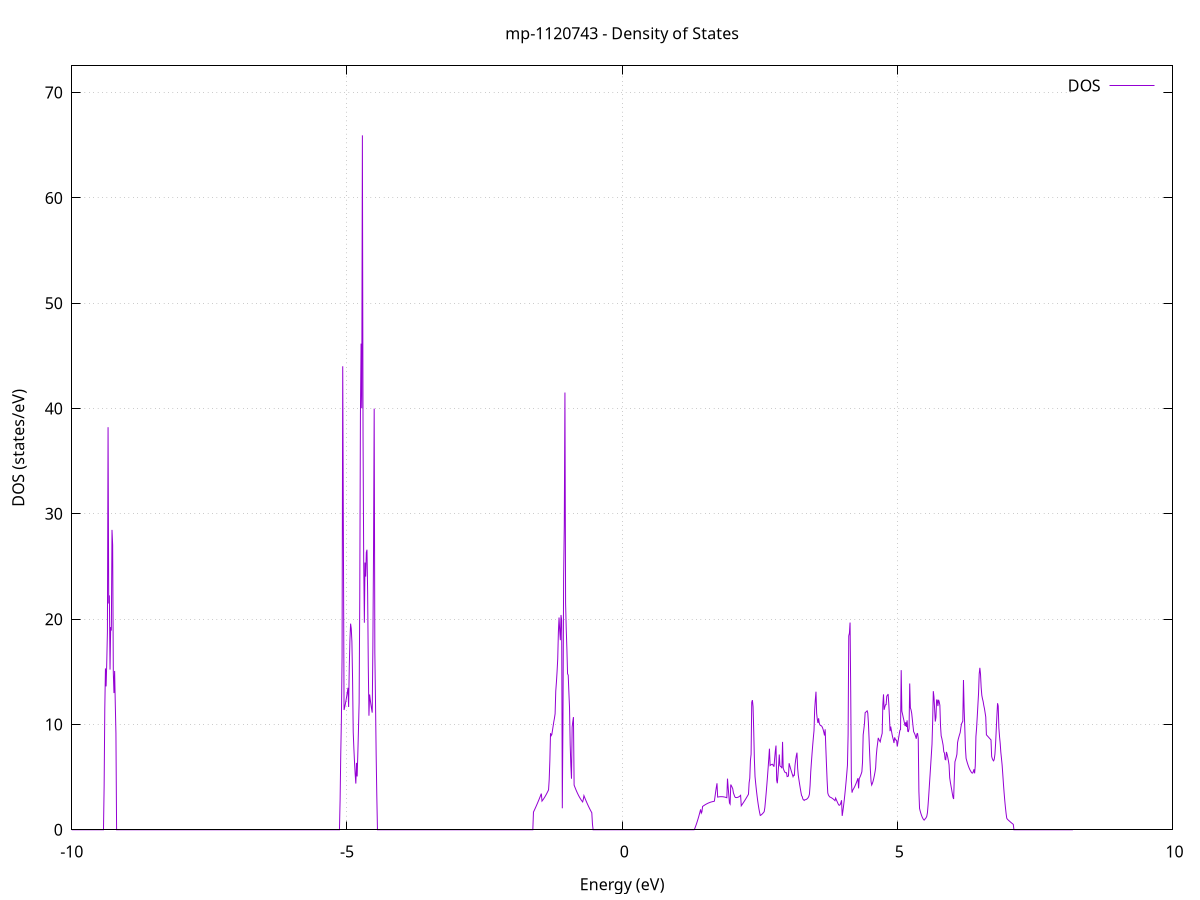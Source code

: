 set title 'mp-1120743 - Density of States'
set xlabel 'Energy (eV)'
set ylabel 'DOS (states/eV)'
set grid
set xrange [-10:10]
set yrange [0:72.535]
set xzeroaxis lt -1
set terminal png size 800,600
set output 'mp-1120743_dos_gnuplot.png'
plot '-' using 1:2 with lines title 'DOS'
-15.629400 0.000000
-15.617500 0.000000
-15.605600 0.000000
-15.593700 0.000000
-15.581800 0.000000
-15.569900 0.000000
-15.558000 0.000000
-15.546100 0.000000
-15.534200 0.000000
-15.522300 0.000000
-15.510300 0.000000
-15.498400 0.000000
-15.486500 0.000000
-15.474600 0.000000
-15.462700 0.000000
-15.450800 0.000000
-15.438900 0.000000
-15.427000 0.000000
-15.415100 0.000000
-15.403200 0.000000
-15.391200 0.000000
-15.379300 0.000000
-15.367400 0.000000
-15.355500 0.000000
-15.343600 0.000000
-15.331700 0.000000
-15.319800 0.000000
-15.307900 0.000000
-15.296000 0.000000
-15.284100 0.000000
-15.272100 0.000000
-15.260200 0.000000
-15.248300 0.000000
-15.236400 0.000000
-15.224500 0.000000
-15.212600 0.000000
-15.200700 0.000000
-15.188800 0.000000
-15.176900 0.000000
-15.165000 0.000000
-15.153000 0.000000
-15.141100 0.000000
-15.129200 0.000000
-15.117300 0.000000
-15.105400 0.000000
-15.093500 0.000000
-15.081600 0.000000
-15.069700 0.000000
-15.057800 0.000000
-15.045900 0.000000
-15.033900 0.000000
-15.022000 0.000000
-15.010100 0.000000
-14.998200 0.000000
-14.986300 0.000000
-14.974400 0.000000
-14.962500 0.000000
-14.950600 0.000000
-14.938700 0.000000
-14.926800 0.000000
-14.914800 0.000000
-14.902900 0.000000
-14.891000 0.000000
-14.879100 0.000000
-14.867200 0.000000
-14.855300 0.000000
-14.843400 0.000000
-14.831500 0.000000
-14.819600 0.000000
-14.807600 0.000000
-14.795700 0.000000
-14.783800 0.000000
-14.771900 0.000000
-14.760000 0.000000
-14.748100 0.000000
-14.736200 0.000000
-14.724300 0.000000
-14.712400 0.000000
-14.700500 0.000000
-14.688500 0.000000
-14.676600 0.000000
-14.664700 0.000000
-14.652800 0.000000
-14.640900 0.000000
-14.629000 0.000000
-14.617100 0.000000
-14.605200 0.000000
-14.593300 0.000000
-14.581400 0.000000
-14.569400 0.000000
-14.557500 0.000000
-14.545600 21.761400
-14.533700 61.485100
-14.521800 84.566400
-14.509900 136.627800
-14.498000 59.837100
-14.486100 0.000000
-14.474200 0.000000
-14.462300 0.000000
-14.450300 0.000000
-14.438400 0.000000
-14.426500 0.000000
-14.414600 0.000000
-14.402700 0.000000
-14.390800 0.000000
-14.378900 0.000000
-14.367000 0.000000
-14.355100 0.000000
-14.343200 0.000000
-14.331200 0.000000
-14.319300 0.000000
-14.307400 0.000000
-14.295500 0.000000
-14.283600 0.000000
-14.271700 0.000000
-14.259800 0.000000
-14.247900 0.000000
-14.236000 0.000000
-14.224100 0.000000
-14.212100 0.000000
-14.200200 0.000000
-14.188300 0.000000
-14.176400 0.000000
-14.164500 0.000000
-14.152600 0.000000
-14.140700 0.000000
-14.128800 0.000000
-14.116900 0.000000
-14.105000 0.000000
-14.093000 0.000000
-14.081100 0.000000
-14.069200 0.000000
-14.057300 0.000000
-14.045400 0.000000
-14.033500 0.000000
-14.021600 0.000000
-14.009700 0.000000
-13.997800 0.000000
-13.985800 0.000000
-13.973900 0.000000
-13.962000 0.000000
-13.950100 0.000000
-13.938200 0.000000
-13.926300 0.000000
-13.914400 0.000000
-13.902500 0.000000
-13.890600 0.000000
-13.878700 0.000000
-13.866700 0.000000
-13.854800 0.000000
-13.842900 0.000000
-13.831000 0.000000
-13.819100 0.000000
-13.807200 0.000000
-13.795300 0.000000
-13.783400 0.000000
-13.771500 0.000000
-13.759600 0.000000
-13.747600 0.000000
-13.735700 0.000000
-13.723800 0.000000
-13.711900 0.000000
-13.700000 0.000000
-13.688100 0.000000
-13.676200 0.000000
-13.664300 0.000000
-13.652400 0.000000
-13.640500 0.000000
-13.628500 0.000000
-13.616600 0.000000
-13.604700 0.000000
-13.592800 0.000000
-13.580900 0.000000
-13.569000 0.000000
-13.557100 0.000000
-13.545200 0.000000
-13.533300 0.000000
-13.521400 0.000000
-13.509400 0.000000
-13.497500 0.000000
-13.485600 0.000000
-13.473700 0.000000
-13.461800 0.000000
-13.449900 0.000000
-13.438000 0.000000
-13.426100 0.000000
-13.414200 0.000000
-13.402300 0.000000
-13.390300 0.000000
-13.378400 0.000000
-13.366500 0.000000
-13.354600 0.000000
-13.342700 0.000000
-13.330800 0.000000
-13.318900 0.000000
-13.307000 0.000000
-13.295100 0.000000
-13.283200 0.000000
-13.271200 0.000000
-13.259300 0.000000
-13.247400 0.000000
-13.235500 0.000000
-13.223600 0.000000
-13.211700 0.000000
-13.199800 0.000000
-13.187900 0.000000
-13.176000 0.000000
-13.164000 0.000000
-13.152100 0.000000
-13.140200 0.000000
-13.128300 0.000000
-13.116400 0.000000
-13.104500 0.000000
-13.092600 0.000000
-13.080700 0.000000
-13.068800 0.000000
-13.056900 0.000000
-13.044900 0.000000
-13.033000 0.000000
-13.021100 0.000000
-13.009200 0.000000
-12.997300 0.000000
-12.985400 0.000000
-12.973500 0.000000
-12.961600 0.000000
-12.949700 0.000000
-12.937800 0.000000
-12.925800 0.000000
-12.913900 0.000000
-12.902000 0.000000
-12.890100 0.000000
-12.878200 0.000000
-12.866300 0.000000
-12.854400 0.000000
-12.842500 0.000000
-12.830600 0.000000
-12.818700 0.000000
-12.806700 0.000000
-12.794800 0.000000
-12.782900 0.000000
-12.771000 0.000000
-12.759100 0.000000
-12.747200 0.000000
-12.735300 0.000000
-12.723400 0.000000
-12.711500 0.000000
-12.699600 0.000000
-12.687600 0.000000
-12.675700 0.000000
-12.663800 0.000000
-12.651900 0.000000
-12.640000 0.000000
-12.628100 0.000000
-12.616200 0.000000
-12.604300 0.000000
-12.592400 0.000000
-12.580500 0.000000
-12.568500 0.000000
-12.556600 0.000000
-12.544700 0.000000
-12.532800 0.000000
-12.520900 0.000000
-12.509000 0.000000
-12.497100 0.000000
-12.485200 0.000000
-12.473300 0.000000
-12.461300 0.000000
-12.449400 0.000000
-12.437500 0.000000
-12.425600 0.000000
-12.413700 0.000000
-12.401800 0.000000
-12.389900 0.000000
-12.378000 0.000000
-12.366100 0.000000
-12.354200 0.000000
-12.342200 0.000000
-12.330300 0.000000
-12.318400 0.000000
-12.306500 0.000000
-12.294600 0.000000
-12.282700 0.000000
-12.270800 0.000000
-12.258900 0.000000
-12.247000 0.000000
-12.235100 0.000000
-12.223100 0.000000
-12.211200 0.000000
-12.199300 0.000000
-12.187400 0.000000
-12.175500 0.000000
-12.163600 0.000000
-12.151700 0.000000
-12.139800 0.000000
-12.127900 0.000000
-12.116000 0.000000
-12.104000 0.000000
-12.092100 0.000000
-12.080200 0.000000
-12.068300 0.000000
-12.056400 0.000000
-12.044500 0.000000
-12.032600 0.000000
-12.020700 0.000000
-12.008800 0.000000
-11.996900 0.000000
-11.984900 0.000000
-11.973000 0.000000
-11.961100 0.000000
-11.949200 0.000000
-11.937300 0.000000
-11.925400 0.000000
-11.913500 0.000000
-11.901600 0.000000
-11.889700 0.000000
-11.877800 0.000000
-11.865800 0.000000
-11.853900 0.000000
-11.842000 0.000000
-11.830100 0.000000
-11.818200 0.000000
-11.806300 0.000000
-11.794400 0.000000
-11.782500 0.000000
-11.770600 0.000000
-11.758700 0.000000
-11.746700 0.000000
-11.734800 0.000000
-11.722900 0.000000
-11.711000 0.000000
-11.699100 0.000000
-11.687200 0.000000
-11.675300 0.000000
-11.663400 0.000000
-11.651500 0.000000
-11.639500 0.000000
-11.627600 0.000000
-11.615700 0.000000
-11.603800 0.000000
-11.591900 0.000000
-11.580000 0.000000
-11.568100 0.000000
-11.556200 0.000000
-11.544300 0.000000
-11.532400 0.000000
-11.520400 0.000000
-11.508500 0.000000
-11.496600 0.000000
-11.484700 0.000000
-11.472800 0.000000
-11.460900 0.000000
-11.449000 0.000000
-11.437100 0.000000
-11.425200 0.000000
-11.413300 0.000000
-11.401300 0.000000
-11.389400 0.000000
-11.377500 0.000000
-11.365600 0.000000
-11.353700 0.000000
-11.341800 0.000000
-11.329900 0.000000
-11.318000 0.000000
-11.306100 0.000000
-11.294200 0.000000
-11.282200 0.000000
-11.270300 0.000000
-11.258400 0.000000
-11.246500 0.000000
-11.234600 0.000000
-11.222700 0.000000
-11.210800 0.000000
-11.198900 0.000000
-11.187000 0.000000
-11.175100 0.000000
-11.163100 0.000000
-11.151200 0.000000
-11.139300 0.000000
-11.127400 0.000000
-11.115500 0.000000
-11.103600 0.000000
-11.091700 0.000000
-11.079800 0.000000
-11.067900 0.000000
-11.056000 0.000000
-11.044000 0.000000
-11.032100 0.000000
-11.020200 0.000000
-11.008300 0.000000
-10.996400 0.000000
-10.984500 0.000000
-10.972600 0.000000
-10.960700 0.000000
-10.948800 0.000000
-10.936900 0.000000
-10.924900 0.000000
-10.913000 0.000000
-10.901100 0.000000
-10.889200 0.000000
-10.877300 0.000000
-10.865400 0.000000
-10.853500 0.000000
-10.841600 0.000000
-10.829700 0.000000
-10.817700 0.000000
-10.805800 0.000000
-10.793900 0.000000
-10.782000 0.000000
-10.770100 0.000000
-10.758200 0.000000
-10.746300 0.000000
-10.734400 0.000000
-10.722500 0.000000
-10.710600 0.000000
-10.698600 0.000000
-10.686700 0.000000
-10.674800 0.000000
-10.662900 0.000000
-10.651000 0.000000
-10.639100 0.000000
-10.627200 0.000000
-10.615300 0.000000
-10.603400 0.000000
-10.591500 0.000000
-10.579500 0.000000
-10.567600 0.000000
-10.555700 0.000000
-10.543800 0.000000
-10.531900 0.000000
-10.520000 0.000000
-10.508100 0.000000
-10.496200 0.000000
-10.484300 0.000000
-10.472400 0.000000
-10.460400 0.000000
-10.448500 0.000000
-10.436600 0.000000
-10.424700 0.000000
-10.412800 0.000000
-10.400900 0.000000
-10.389000 0.000000
-10.377100 0.000000
-10.365200 0.000000
-10.353300 0.000000
-10.341300 0.000000
-10.329400 0.000000
-10.317500 0.000000
-10.305600 0.000000
-10.293700 0.000000
-10.281800 0.000000
-10.269900 0.000000
-10.258000 0.000000
-10.246100 0.000000
-10.234200 0.000000
-10.222200 0.000000
-10.210300 0.000000
-10.198400 0.000000
-10.186500 0.000000
-10.174600 0.000000
-10.162700 0.000000
-10.150800 0.000000
-10.138900 0.000000
-10.127000 0.000000
-10.115100 0.000000
-10.103100 0.000000
-10.091200 0.000000
-10.079300 0.000000
-10.067400 0.000000
-10.055500 0.000000
-10.043600 0.000000
-10.031700 0.000000
-10.019800 0.000000
-10.007900 0.000000
-9.995900 0.000000
-9.984000 0.000000
-9.972100 0.000000
-9.960200 0.000000
-9.948300 0.000000
-9.936400 0.000000
-9.924500 0.000000
-9.912600 0.000000
-9.900700 0.000000
-9.888800 0.000000
-9.876800 0.000000
-9.864900 0.000000
-9.853000 0.000000
-9.841100 0.000000
-9.829200 0.000000
-9.817300 0.000000
-9.805400 0.000000
-9.793500 0.000000
-9.781600 0.000000
-9.769700 0.000000
-9.757700 0.000000
-9.745800 0.000000
-9.733900 0.000000
-9.722000 0.000000
-9.710100 0.000000
-9.698200 0.000000
-9.686300 0.000000
-9.674400 0.000000
-9.662500 0.000000
-9.650600 0.000000
-9.638600 0.000000
-9.626700 0.000000
-9.614800 0.000000
-9.602900 0.000000
-9.591000 0.000000
-9.579100 0.000000
-9.567200 0.000000
-9.555300 0.000000
-9.543400 0.000000
-9.531500 0.000000
-9.519500 0.000000
-9.507600 0.000000
-9.495700 0.000000
-9.483800 0.000000
-9.471900 0.000000
-9.460000 0.000000
-9.448100 0.000000
-9.436200 0.000000
-9.424300 0.000000
-9.412400 4.135100
-9.400400 11.482000
-9.388500 15.319400
-9.376600 13.613500
-9.364700 15.870600
-9.352800 18.801600
-9.340900 38.223200
-9.329000 21.482400
-9.317100 22.255900
-9.305200 15.207100
-9.293300 19.246600
-9.281300 18.917000
-9.269400 28.474300
-9.257500 27.033400
-9.245600 14.918800
-9.233700 12.980600
-9.221800 15.078600
-9.209900 11.977900
-9.198000 9.156400
-9.186100 0.000000
-9.174100 0.000000
-9.162200 0.000000
-9.150300 0.000000
-9.138400 0.000000
-9.126500 0.000000
-9.114600 0.000000
-9.102700 0.000000
-9.090800 0.000000
-9.078900 0.000000
-9.067000 0.000000
-9.055000 0.000000
-9.043100 0.000000
-9.031200 0.000000
-9.019300 0.000000
-9.007400 0.000000
-8.995500 0.000000
-8.983600 0.000000
-8.971700 0.000000
-8.959800 0.000000
-8.947900 0.000000
-8.935900 0.000000
-8.924000 0.000000
-8.912100 0.000000
-8.900200 0.000000
-8.888300 0.000000
-8.876400 0.000000
-8.864500 0.000000
-8.852600 0.000000
-8.840700 0.000000
-8.828800 0.000000
-8.816800 0.000000
-8.804900 0.000000
-8.793000 0.000000
-8.781100 0.000000
-8.769200 0.000000
-8.757300 0.000000
-8.745400 0.000000
-8.733500 0.000000
-8.721600 0.000000
-8.709700 0.000000
-8.697700 0.000000
-8.685800 0.000000
-8.673900 0.000000
-8.662000 0.000000
-8.650100 0.000000
-8.638200 0.000000
-8.626300 0.000000
-8.614400 0.000000
-8.602500 0.000000
-8.590600 0.000000
-8.578600 0.000000
-8.566700 0.000000
-8.554800 0.000000
-8.542900 0.000000
-8.531000 0.000000
-8.519100 0.000000
-8.507200 0.000000
-8.495300 0.000000
-8.483400 0.000000
-8.471500 0.000000
-8.459500 0.000000
-8.447600 0.000000
-8.435700 0.000000
-8.423800 0.000000
-8.411900 0.000000
-8.400000 0.000000
-8.388100 0.000000
-8.376200 0.000000
-8.364300 0.000000
-8.352300 0.000000
-8.340400 0.000000
-8.328500 0.000000
-8.316600 0.000000
-8.304700 0.000000
-8.292800 0.000000
-8.280900 0.000000
-8.269000 0.000000
-8.257100 0.000000
-8.245200 0.000000
-8.233200 0.000000
-8.221300 0.000000
-8.209400 0.000000
-8.197500 0.000000
-8.185600 0.000000
-8.173700 0.000000
-8.161800 0.000000
-8.149900 0.000000
-8.138000 0.000000
-8.126100 0.000000
-8.114100 0.000000
-8.102200 0.000000
-8.090300 0.000000
-8.078400 0.000000
-8.066500 0.000000
-8.054600 0.000000
-8.042700 0.000000
-8.030800 0.000000
-8.018900 0.000000
-8.007000 0.000000
-7.995000 0.000000
-7.983100 0.000000
-7.971200 0.000000
-7.959300 0.000000
-7.947400 0.000000
-7.935500 0.000000
-7.923600 0.000000
-7.911700 0.000000
-7.899800 0.000000
-7.887900 0.000000
-7.875900 0.000000
-7.864000 0.000000
-7.852100 0.000000
-7.840200 0.000000
-7.828300 0.000000
-7.816400 0.000000
-7.804500 0.000000
-7.792600 0.000000
-7.780700 0.000000
-7.768800 0.000000
-7.756800 0.000000
-7.744900 0.000000
-7.733000 0.000000
-7.721100 0.000000
-7.709200 0.000000
-7.697300 0.000000
-7.685400 0.000000
-7.673500 0.000000
-7.661600 0.000000
-7.649700 0.000000
-7.637700 0.000000
-7.625800 0.000000
-7.613900 0.000000
-7.602000 0.000000
-7.590100 0.000000
-7.578200 0.000000
-7.566300 0.000000
-7.554400 0.000000
-7.542500 0.000000
-7.530500 0.000000
-7.518600 0.000000
-7.506700 0.000000
-7.494800 0.000000
-7.482900 0.000000
-7.471000 0.000000
-7.459100 0.000000
-7.447200 0.000000
-7.435300 0.000000
-7.423400 0.000000
-7.411400 0.000000
-7.399500 0.000000
-7.387600 0.000000
-7.375700 0.000000
-7.363800 0.000000
-7.351900 0.000000
-7.340000 0.000000
-7.328100 0.000000
-7.316200 0.000000
-7.304300 0.000000
-7.292300 0.000000
-7.280400 0.000000
-7.268500 0.000000
-7.256600 0.000000
-7.244700 0.000000
-7.232800 0.000000
-7.220900 0.000000
-7.209000 0.000000
-7.197100 0.000000
-7.185200 0.000000
-7.173200 0.000000
-7.161300 0.000000
-7.149400 0.000000
-7.137500 0.000000
-7.125600 0.000000
-7.113700 0.000000
-7.101800 0.000000
-7.089900 0.000000
-7.078000 0.000000
-7.066100 0.000000
-7.054100 0.000000
-7.042200 0.000000
-7.030300 0.000000
-7.018400 0.000000
-7.006500 0.000000
-6.994600 0.000000
-6.982700 0.000000
-6.970800 0.000000
-6.958900 0.000000
-6.947000 0.000000
-6.935000 0.000000
-6.923100 0.000000
-6.911200 0.000000
-6.899300 0.000000
-6.887400 0.000000
-6.875500 0.000000
-6.863600 0.000000
-6.851700 0.000000
-6.839800 0.000000
-6.827900 0.000000
-6.815900 0.000000
-6.804000 0.000000
-6.792100 0.000000
-6.780200 0.000000
-6.768300 0.000000
-6.756400 0.000000
-6.744500 0.000000
-6.732600 0.000000
-6.720700 0.000000
-6.708700 0.000000
-6.696800 0.000000
-6.684900 0.000000
-6.673000 0.000000
-6.661100 0.000000
-6.649200 0.000000
-6.637300 0.000000
-6.625400 0.000000
-6.613500 0.000000
-6.601600 0.000000
-6.589600 0.000000
-6.577700 0.000000
-6.565800 0.000000
-6.553900 0.000000
-6.542000 0.000000
-6.530100 0.000000
-6.518200 0.000000
-6.506300 0.000000
-6.494400 0.000000
-6.482500 0.000000
-6.470500 0.000000
-6.458600 0.000000
-6.446700 0.000000
-6.434800 0.000000
-6.422900 0.000000
-6.411000 0.000000
-6.399100 0.000000
-6.387200 0.000000
-6.375300 0.000000
-6.363400 0.000000
-6.351400 0.000000
-6.339500 0.000000
-6.327600 0.000000
-6.315700 0.000000
-6.303800 0.000000
-6.291900 0.000000
-6.280000 0.000000
-6.268100 0.000000
-6.256200 0.000000
-6.244300 0.000000
-6.232300 0.000000
-6.220400 0.000000
-6.208500 0.000000
-6.196600 0.000000
-6.184700 0.000000
-6.172800 0.000000
-6.160900 0.000000
-6.149000 0.000000
-6.137100 0.000000
-6.125200 0.000000
-6.113200 0.000000
-6.101300 0.000000
-6.089400 0.000000
-6.077500 0.000000
-6.065600 0.000000
-6.053700 0.000000
-6.041800 0.000000
-6.029900 0.000000
-6.018000 0.000000
-6.006100 0.000000
-5.994100 0.000000
-5.982200 0.000000
-5.970300 0.000000
-5.958400 0.000000
-5.946500 0.000000
-5.934600 0.000000
-5.922700 0.000000
-5.910800 0.000000
-5.898900 0.000000
-5.886900 0.000000
-5.875000 0.000000
-5.863100 0.000000
-5.851200 0.000000
-5.839300 0.000000
-5.827400 0.000000
-5.815500 0.000000
-5.803600 0.000000
-5.791700 0.000000
-5.779800 0.000000
-5.767800 0.000000
-5.755900 0.000000
-5.744000 0.000000
-5.732100 0.000000
-5.720200 0.000000
-5.708300 0.000000
-5.696400 0.000000
-5.684500 0.000000
-5.672600 0.000000
-5.660700 0.000000
-5.648700 0.000000
-5.636800 0.000000
-5.624900 0.000000
-5.613000 0.000000
-5.601100 0.000000
-5.589200 0.000000
-5.577300 0.000000
-5.565400 0.000000
-5.553500 0.000000
-5.541600 0.000000
-5.529600 0.000000
-5.517700 0.000000
-5.505800 0.000000
-5.493900 0.000000
-5.482000 0.000000
-5.470100 0.000000
-5.458200 0.000000
-5.446300 0.000000
-5.434400 0.000000
-5.422500 0.000000
-5.410500 0.000000
-5.398600 0.000000
-5.386700 0.000000
-5.374800 0.000000
-5.362900 0.000000
-5.351000 0.000000
-5.339100 0.000000
-5.327200 0.000000
-5.315300 0.000000
-5.303400 0.000000
-5.291400 0.000000
-5.279500 0.000000
-5.267600 0.000000
-5.255700 0.000000
-5.243800 0.000000
-5.231900 0.000000
-5.220000 0.000000
-5.208100 0.000000
-5.196200 0.000000
-5.184300 0.000000
-5.172300 0.000000
-5.160400 0.000000
-5.148500 0.000000
-5.136600 0.000000
-5.124700 2.844200
-5.112800 7.218800
-5.100900 10.599300
-5.089000 16.437100
-5.077100 44.012500
-5.065100 27.985400
-5.053200 11.375200
-5.041300 11.646700
-5.029400 11.949500
-5.017500 12.283800
-5.005600 12.649500
-4.993700 13.046700
-4.981800 13.481600
-4.969900 11.661300
-4.958000 15.521200
-4.946000 18.087700
-4.934100 19.573400
-4.922200 19.105600
-4.910300 17.846300
-4.898400 14.353900
-4.886500 9.279200
-4.874600 7.719300
-4.862700 6.384400
-4.850800 5.274500
-4.838900 4.389800
-4.826900 6.350900
-4.815000 5.065200
-4.803100 7.165100
-4.791200 9.495000
-4.779300 12.054800
-4.767400 21.985500
-4.755500 39.355700
-4.743600 46.164000
-4.731700 40.039600
-4.719800 65.941100
-4.707800 37.313500
-4.695900 25.437800
-4.684000 19.662500
-4.672100 25.374600
-4.660200 24.042400
-4.648300 26.329700
-4.636400 26.592800
-4.624500 22.616300
-4.612600 15.531100
-4.600700 10.831200
-4.588700 12.845400
-4.576800 12.343800
-4.564900 11.889500
-4.553000 11.482600
-4.541100 11.122900
-4.529200 17.421000
-4.517300 26.458800
-4.505400 39.989300
-4.493500 16.789600
-4.481600 12.211300
-4.469600 7.110400
-4.457700 3.178800
-4.445800 0.000000
-4.433900 0.000000
-4.422000 0.000000
-4.410100 0.000000
-4.398200 0.000000
-4.386300 0.000000
-4.374400 0.000000
-4.362500 0.000000
-4.350500 0.000000
-4.338600 0.000000
-4.326700 0.000000
-4.314800 0.000000
-4.302900 0.000000
-4.291000 0.000000
-4.279100 0.000000
-4.267200 0.000000
-4.255300 0.000000
-4.243300 0.000000
-4.231400 0.000000
-4.219500 0.000000
-4.207600 0.000000
-4.195700 0.000000
-4.183800 0.000000
-4.171900 0.000000
-4.160000 0.000000
-4.148100 0.000000
-4.136200 0.000000
-4.124200 0.000000
-4.112300 0.000000
-4.100400 0.000000
-4.088500 0.000000
-4.076600 0.000000
-4.064700 0.000000
-4.052800 0.000000
-4.040900 0.000000
-4.029000 0.000000
-4.017100 0.000000
-4.005100 0.000000
-3.993200 0.000000
-3.981300 0.000000
-3.969400 0.000000
-3.957500 0.000000
-3.945600 0.000000
-3.933700 0.000000
-3.921800 0.000000
-3.909900 0.000000
-3.898000 0.000000
-3.886000 0.000000
-3.874100 0.000000
-3.862200 0.000000
-3.850300 0.000000
-3.838400 0.000000
-3.826500 0.000000
-3.814600 0.000000
-3.802700 0.000000
-3.790800 0.000000
-3.778900 0.000000
-3.766900 0.000000
-3.755000 0.000000
-3.743100 0.000000
-3.731200 0.000000
-3.719300 0.000000
-3.707400 0.000000
-3.695500 0.000000
-3.683600 0.000000
-3.671700 0.000000
-3.659800 0.000000
-3.647800 0.000000
-3.635900 0.000000
-3.624000 0.000000
-3.612100 0.000000
-3.600200 0.000000
-3.588300 0.000000
-3.576400 0.000000
-3.564500 0.000000
-3.552600 0.000000
-3.540600 0.000000
-3.528700 0.000000
-3.516800 0.000000
-3.504900 0.000000
-3.493000 0.000000
-3.481100 0.000000
-3.469200 0.000000
-3.457300 0.000000
-3.445400 0.000000
-3.433500 0.000000
-3.421500 0.000000
-3.409600 0.000000
-3.397700 0.000000
-3.385800 0.000000
-3.373900 0.000000
-3.362000 0.000000
-3.350100 0.000000
-3.338200 0.000000
-3.326300 0.000000
-3.314400 0.000000
-3.302400 0.000000
-3.290500 0.000000
-3.278600 0.000000
-3.266700 0.000000
-3.254800 0.000000
-3.242900 0.000000
-3.231000 0.000000
-3.219100 0.000000
-3.207200 0.000000
-3.195300 0.000000
-3.183300 0.000000
-3.171400 0.000000
-3.159500 0.000000
-3.147600 0.000000
-3.135700 0.000000
-3.123800 0.000000
-3.111900 0.000000
-3.100000 0.000000
-3.088100 0.000000
-3.076200 0.000000
-3.064200 0.000000
-3.052300 0.000000
-3.040400 0.000000
-3.028500 0.000000
-3.016600 0.000000
-3.004700 0.000000
-2.992800 0.000000
-2.980900 0.000000
-2.969000 0.000000
-2.957100 0.000000
-2.945100 0.000000
-2.933200 0.000000
-2.921300 0.000000
-2.909400 0.000000
-2.897500 0.000000
-2.885600 0.000000
-2.873700 0.000000
-2.861800 0.000000
-2.849900 0.000000
-2.838000 0.000000
-2.826000 0.000000
-2.814100 0.000000
-2.802200 0.000000
-2.790300 0.000000
-2.778400 0.000000
-2.766500 0.000000
-2.754600 0.000000
-2.742700 0.000000
-2.730800 0.000000
-2.718800 0.000000
-2.706900 0.000000
-2.695000 0.000000
-2.683100 0.000000
-2.671200 0.000000
-2.659300 0.000000
-2.647400 0.000000
-2.635500 0.000000
-2.623600 0.000000
-2.611700 0.000000
-2.599700 0.000000
-2.587800 0.000000
-2.575900 0.000000
-2.564000 0.000000
-2.552100 0.000000
-2.540200 0.000000
-2.528300 0.000000
-2.516400 0.000000
-2.504500 0.000000
-2.492600 0.000000
-2.480600 0.000000
-2.468700 0.000000
-2.456800 0.000000
-2.444900 0.000000
-2.433000 0.000000
-2.421100 0.000000
-2.409200 0.000000
-2.397300 0.000000
-2.385400 0.000000
-2.373500 0.000000
-2.361500 0.000000
-2.349600 0.000000
-2.337700 0.000000
-2.325800 0.000000
-2.313900 0.000000
-2.302000 0.000000
-2.290100 0.000000
-2.278200 0.000000
-2.266300 0.000000
-2.254400 0.000000
-2.242400 0.000000
-2.230500 0.000000
-2.218600 0.000000
-2.206700 0.000000
-2.194800 0.000000
-2.182900 0.000000
-2.171000 0.000000
-2.159100 0.000000
-2.147200 0.000000
-2.135300 0.000000
-2.123300 0.000000
-2.111400 0.000000
-2.099500 0.000000
-2.087600 0.000000
-2.075700 0.000000
-2.063800 0.000000
-2.051900 0.000000
-2.040000 0.000000
-2.028100 0.000000
-2.016200 0.000000
-2.004200 0.000000
-1.992300 0.000000
-1.980400 0.000000
-1.968500 0.000000
-1.956600 0.000000
-1.944700 0.000000
-1.932800 0.000000
-1.920900 0.000000
-1.909000 0.000000
-1.897000 0.000000
-1.885100 0.000000
-1.873200 0.000000
-1.861300 0.000000
-1.849400 0.000000
-1.837500 0.000000
-1.825600 0.000000
-1.813700 0.000000
-1.801800 0.000000
-1.789900 0.000000
-1.777900 0.000000
-1.766000 0.000000
-1.754100 0.000000
-1.742200 0.000000
-1.730300 0.000000
-1.718400 0.000000
-1.706500 0.000000
-1.694600 0.000000
-1.682700 0.000000
-1.670800 0.000000
-1.658800 0.000000
-1.646900 0.000000
-1.635000 0.000000
-1.623100 0.000000
-1.611200 1.681100
-1.599300 1.813500
-1.587400 1.948400
-1.575500 2.085700
-1.563600 2.225500
-1.551700 2.367800
-1.539700 2.512500
-1.527800 2.659700
-1.515900 2.809300
-1.504000 2.961400
-1.492100 3.116000
-1.480200 3.273100
-1.468300 3.432600
-1.456400 2.723900
-1.444500 2.806100
-1.432600 2.893800
-1.420600 2.986900
-1.408700 3.085500
-1.396800 3.189500
-1.384900 3.298900
-1.373000 3.413700
-1.361100 3.534000
-1.349200 3.659700
-1.337300 3.790800
-1.325400 4.772200
-1.313500 6.579000
-1.301500 9.168700
-1.289600 8.938700
-1.277700 9.042800
-1.265800 9.444500
-1.253900 9.848500
-1.242000 10.254900
-1.230100 10.591500
-1.218200 11.013500
-1.206300 13.158400
-1.194400 14.005700
-1.182400 15.022200
-1.170500 16.228600
-1.158600 18.764100
-1.146700 20.153900
-1.134800 18.938500
-1.122900 18.004400
-1.111000 20.395600
-1.099100 19.902900
-1.087200 2.039800
-1.075200 10.616400
-1.063300 23.989100
-1.051400 28.873100
-1.039500 41.519900
-1.027600 21.501400
-1.015700 19.035800
-1.003800 17.143700
-0.991900 14.813300
-0.980000 14.682200
-0.968100 13.089500
-0.956100 11.594000
-0.944200 8.095700
-0.932300 6.128900
-0.920400 4.846000
-0.908500 9.749600
-0.896600 10.271400
-0.884700 10.700400
-0.872800 4.243600
-0.860900 4.077800
-0.849000 3.919100
-0.837000 3.767700
-0.825100 3.623400
-0.813200 3.486200
-0.801300 3.356200
-0.789400 3.233400
-0.777500 3.117700
-0.765600 3.009200
-0.753700 2.907900
-0.741800 2.813700
-0.729900 2.726600
-0.717900 2.646800
-0.706000 2.875300
-0.694100 3.239900
-0.682200 3.082700
-0.670300 2.929400
-0.658400 2.780100
-0.646500 2.634800
-0.634600 2.493500
-0.622700 2.356100
-0.610800 2.222800
-0.598800 2.093400
-0.586900 1.968000
-0.575000 1.846500
-0.563100 1.729100
-0.551200 1.615600
-0.539300 0.530400
-0.527400 0.000000
-0.515500 0.000000
-0.503600 0.000000
-0.491700 0.000000
-0.479700 0.000000
-0.467800 0.000000
-0.455900 0.000000
-0.444000 0.000000
-0.432100 0.000000
-0.420200 0.000000
-0.408300 0.000000
-0.396400 0.000000
-0.384500 0.000000
-0.372600 0.000000
-0.360600 0.000000
-0.348700 0.000000
-0.336800 0.000000
-0.324900 0.000000
-0.313000 0.000000
-0.301100 0.000000
-0.289200 0.000000
-0.277300 0.000000
-0.265400 0.000000
-0.253400 0.000000
-0.241500 0.000000
-0.229600 0.000000
-0.217700 0.000000
-0.205800 0.000000
-0.193900 0.000000
-0.182000 0.000000
-0.170100 0.000000
-0.158200 0.000000
-0.146300 0.000000
-0.134300 0.000000
-0.122400 0.000000
-0.110500 0.000000
-0.098600 0.000000
-0.086700 0.000000
-0.074800 0.000000
-0.062900 0.000000
-0.051000 0.000000
-0.039100 0.000000
-0.027200 0.000000
-0.015200 0.000000
-0.003300 0.000000
0.008600 0.000000
0.020500 0.000000
0.032400 0.000000
0.044300 0.000000
0.056200 0.000000
0.068100 0.000000
0.080000 0.000000
0.091900 0.000000
0.103900 0.000000
0.115800 0.000000
0.127700 0.000000
0.139600 0.000000
0.151500 0.000000
0.163400 0.000000
0.175300 0.000000
0.187200 0.000000
0.199100 0.000000
0.211000 0.000000
0.223000 0.000000
0.234900 0.000000
0.246800 0.000000
0.258700 0.000000
0.270600 0.000000
0.282500 0.000000
0.294400 0.000000
0.306300 0.000000
0.318200 0.000000
0.330100 0.000000
0.342100 0.000000
0.354000 0.000000
0.365900 0.000000
0.377800 0.000000
0.389700 0.000000
0.401600 0.000000
0.413500 0.000000
0.425400 0.000000
0.437300 0.000000
0.449200 0.000000
0.461200 0.000000
0.473100 0.000000
0.485000 0.000000
0.496900 0.000000
0.508800 0.000000
0.520700 0.000000
0.532600 0.000000
0.544500 0.000000
0.556400 0.000000
0.568400 0.000000
0.580300 0.000000
0.592200 0.000000
0.604100 0.000000
0.616000 0.000000
0.627900 0.000000
0.639800 0.000000
0.651700 0.000000
0.663600 0.000000
0.675500 0.000000
0.687500 0.000000
0.699400 0.000000
0.711300 0.000000
0.723200 0.000000
0.735100 0.000000
0.747000 0.000000
0.758900 0.000000
0.770800 0.000000
0.782700 0.000000
0.794600 0.000000
0.806600 0.000000
0.818500 0.000000
0.830400 0.000000
0.842300 0.000000
0.854200 0.000000
0.866100 0.000000
0.878000 0.000000
0.889900 0.000000
0.901800 0.000000
0.913700 0.000000
0.925700 0.000000
0.937600 0.000000
0.949500 0.000000
0.961400 0.000000
0.973300 0.000000
0.985200 0.000000
0.997100 0.000000
1.009000 0.000000
1.020900 0.000000
1.032800 0.000000
1.044800 0.000000
1.056700 0.000000
1.068600 0.000000
1.080500 0.000000
1.092400 0.000000
1.104300 0.000000
1.116200 0.000000
1.128100 0.000000
1.140000 0.000000
1.151900 0.000000
1.163900 0.000000
1.175800 0.000000
1.187700 0.000000
1.199600 0.000000
1.211500 0.000000
1.223400 0.000000
1.235300 0.000000
1.247200 0.000000
1.259100 0.000000
1.271000 0.000000
1.283000 0.000000
1.294900 0.000000
1.306800 0.000000
1.318700 0.103700
1.330600 0.266000
1.342500 0.438700
1.354400 0.621700
1.366300 0.815100
1.378200 1.018900
1.390200 1.233000
1.402100 1.457500
1.414000 1.692300
1.425900 1.937500
1.437800 1.579900
1.449700 1.701600
1.461600 2.212100
1.473500 2.257300
1.485400 2.300400
1.497300 2.341300
1.509300 2.380200
1.521200 2.417000
1.533100 2.451700
1.545000 2.484300
1.556900 2.514800
1.568800 2.543200
1.580700 2.569600
1.592600 2.593800
1.604500 2.615900
1.616400 2.636000
1.628400 2.653900
1.640300 2.669800
1.652200 2.683600
1.664100 2.695200
1.676000 2.717400
1.687900 3.170500
1.699800 3.627700
1.711700 4.041900
1.723600 4.413200
1.735500 3.104100
1.747500 3.117100
1.759400 3.127500
1.771300 3.135200
1.783200 3.140200
1.795100 3.142600
1.807000 3.142300
1.818900 3.139300
1.830800 3.133600
1.842700 3.125300
1.854600 3.114300
1.866600 3.100600
1.878500 3.084300
1.890400 3.065300
1.902300 3.043600
1.914200 4.858300
1.926100 4.049500
1.938000 3.278500
1.949900 2.545200
1.961800 2.437300
1.973700 4.292200
1.985700 4.173100
1.997600 4.042000
2.009500 3.898900
2.021400 3.516700
2.033300 3.335300
2.045200 3.154500
2.057100 3.068900
2.069000 3.059300
2.080900 3.059600
2.092800 3.069800
2.104800 3.089900
2.116700 3.119900
2.128600 3.159700
2.140500 3.209500
2.152400 3.269100
2.164300 2.277400
2.176200 2.367700
2.188100 2.459900
2.200000 2.554000
2.212000 2.650000
2.223900 2.747900
2.235800 2.847700
2.247700 2.949300
2.259600 3.052900
2.271500 3.158300
2.283400 3.265600
2.295300 3.374900
2.307200 4.459400
2.319100 4.898500
2.331100 6.592300
2.343000 7.171700
2.354900 12.105900
2.366800 12.312400
2.378700 11.701200
2.390600 9.452500
2.402500 6.719900
2.414400 5.057000
2.426300 4.409900
2.438200 3.815700
2.450200 3.274400
2.462100 2.785900
2.474000 2.350200
2.485900 1.967300
2.497800 1.637300
2.509700 1.360100
2.521600 1.392200
2.533500 1.442300
2.545400 1.500300
2.557300 1.566200
2.569300 1.640100
2.581200 1.721900
2.593100 2.115800
2.605000 2.779600
2.616900 3.488000
2.628800 4.241200
2.640700 5.039000
2.652600 5.881500
2.664500 6.768600
2.676400 7.700500
2.688400 6.103700
2.700300 6.155300
2.712200 6.191300
2.724100 6.211800
2.736000 6.216800
2.747900 6.048600
2.759800 6.035200
2.771700 6.802200
2.783600 7.491100
2.795500 7.996000
2.807500 4.710100
2.819400 4.416100
2.831300 5.191100
2.843200 6.118400
2.855100 7.148100
2.867000 6.074600
2.878900 6.008400
2.890800 5.970700
2.902700 5.844800
2.914600 8.346800
2.926600 5.851600
2.938500 5.671300
2.950400 5.527600
2.962300 5.434100
2.974200 5.413400
2.986100 5.416400
2.998000 5.048200
3.009900 5.066800
3.021800 5.112400
3.033800 6.317500
3.045700 6.088000
3.057600 5.865600
3.069500 5.650100
3.081400 5.441600
3.093300 5.240100
3.105200 5.045500
3.117100 5.191500
3.129000 5.174100
3.140900 6.103600
3.152900 6.636600
3.164800 7.034700
3.176700 7.322200
3.188600 5.855500
3.200500 5.170400
3.212400 4.742300
3.224300 4.336100
3.236200 3.951800
3.248100 3.589400
3.260000 3.248900
3.272000 3.152300
3.283900 2.910200
3.295800 2.846100
3.307700 2.782400
3.319600 2.854200
3.331500 2.852300
3.343400 2.874600
3.355300 2.914300
3.367200 2.971400
3.379100 3.045900
3.391100 3.162400
3.403000 3.381300
3.414900 4.195300
3.426800 5.491700
3.438700 6.396200
3.450600 7.241000
3.462500 8.026100
3.474400 8.751400
3.486300 9.417100
3.498200 11.406900
3.510200 12.335400
3.522100 13.108900
3.534000 11.060400
3.545900 10.484100
3.557800 10.147300
3.569700 10.587800
3.581600 10.128600
3.593500 9.969500
3.605400 9.892500
3.617300 9.883200
3.629300 9.814900
3.641200 9.687800
3.653100 9.501700
3.665000 9.256600
3.676900 8.952600
3.688800 9.539700
3.700700 7.820300
3.712600 6.196000
3.724500 4.667000
3.736400 3.493400
3.748400 3.297600
3.760300 3.199800
3.772200 3.118300
3.784100 3.091900
3.796000 3.060400
3.807900 3.023800
3.819800 2.982200
3.831700 2.935400
3.843600 2.883500
3.855600 2.826600
3.867500 2.764500
3.879400 3.008800
3.891300 2.857000
3.903200 2.711500
3.915100 2.572300
3.927000 2.439400
3.938900 2.342300
3.950800 2.329000
3.962700 2.397100
3.974700 2.573300
3.986600 2.804400
3.998500 1.317100
4.010400 1.747200
4.022300 2.225900
4.034200 2.753200
4.046100 3.329200
4.058000 3.953800
4.069900 4.627100
4.081800 5.349000
4.093800 6.119600
4.105700 9.039400
4.117600 18.409400
4.129500 18.667400
4.141400 19.676100
4.153300 13.036700
4.165200 4.606700
4.177100 3.526400
4.189000 3.751400
4.200900 3.853100
4.212900 3.966500
4.224800 4.091700
4.236700 4.228600
4.248600 4.377200
4.260500 4.537600
4.272400 4.709700
4.284300 4.893600
4.296200 3.931600
4.308100 4.863500
4.320000 4.987600
4.332000 5.135900
4.343900 5.308300
4.355800 5.504900
4.367700 6.413100
4.379600 9.015300
4.391500 9.531000
4.403400 10.092300
4.415300 11.118800
4.427200 11.171000
4.439100 11.229000
4.451100 11.292600
4.463000 11.091500
4.474900 10.113100
4.486800 8.638400
4.498700 7.064800
4.510600 5.678600
4.522500 4.582000
4.534400 4.249500
4.546300 4.394500
4.558200 4.589500
4.570200 4.834600
4.582100 5.129700
4.594000 5.474800
4.605900 5.870400
4.617800 7.011800
4.629700 7.714100
4.641600 8.204500
4.653500 8.724800
4.665400 8.575700
4.677400 8.450400
4.689300 8.348900
4.701200 8.679200
4.713100 8.915900
4.725000 9.164600
4.736900 11.881300
4.748800 12.858300
4.760700 11.392700
4.772600 11.648900
4.784500 11.866100
4.796500 11.882500
4.808400 12.700800
4.820300 12.753900
4.832200 12.888900
4.844100 12.027200
4.856000 10.809100
4.867900 9.364600
4.879800 9.802000
4.891700 9.437900
4.903600 9.081700
4.915600 8.786200
4.927500 8.542400
4.939400 8.240500
4.951300 8.772800
4.963200 8.606400
4.975100 8.502300
4.987000 8.502200
4.998900 7.904600
5.010800 8.301700
5.022700 8.691600
5.034700 9.074300
5.046600 9.449900
5.058500 9.508900
5.070400 15.159100
5.082300 11.267300
5.094200 10.996300
5.106100 10.700100
5.118000 10.419500
5.129900 10.129400
5.141800 9.857900
5.153800 10.210600
5.165700 9.761800
5.177600 10.390900
5.189500 9.347600
5.201400 9.320300
5.213300 9.609900
5.225200 13.890100
5.237100 11.582900
5.249000 11.391800
5.260900 11.076900
5.272900 10.472400
5.284800 9.867700
5.296700 9.309500
5.308600 9.194300
5.320500 9.044300
5.332400 8.859300
5.344300 8.639300
5.356200 9.112700
5.368100 9.140100
5.380100 8.699600
5.392000 3.644400
5.403900 2.027000
5.415800 1.777600
5.427700 1.558500
5.439600 1.369500
5.451500 1.210700
5.463400 1.082200
5.475300 0.983800
5.487200 0.917300
5.499200 0.989900
5.511100 1.066300
5.523000 1.146300
5.534900 1.273600
5.546800 1.602300
5.558700 2.350300
5.570600 3.231300
5.582500 4.207100
5.594400 5.161600
5.606300 6.134800
5.618300 7.126500
5.630200 8.136700
5.642100 10.276200
5.654000 13.163100
5.665900 12.614400
5.677800 11.463000
5.689700 10.275800
5.701600 10.661200
5.713500 12.324300
5.725400 12.319100
5.737400 11.747400
5.749300 12.340000
5.761200 12.145800
5.773100 11.823400
5.785000 9.863900
5.796900 8.914600
5.808800 8.677500
5.820700 8.360000
5.832600 8.019100
5.844500 7.397600
5.856500 7.290800
5.868400 6.685000
5.880300 6.648200
5.892200 7.390600
5.904100 7.172600
5.916000 6.895800
5.927900 6.560000
5.939800 6.165400
5.951700 4.938400
5.963600 4.516200
5.975600 4.154600
5.987500 3.809400
5.999400 3.440000
6.011300 3.091000
6.023200 2.922900
6.035100 4.850300
6.047000 6.454000
6.058900 6.655900
6.070800 6.891200
6.082700 7.171000
6.094700 8.275200
6.106600 8.587100
6.118500 8.818000
6.130400 9.032300
6.142300 9.230000
6.154200 9.674300
6.166100 10.046900
6.178000 10.183300
6.189900 10.308800
6.201900 14.222300
6.213800 11.539100
6.225700 9.751100
6.237600 7.766000
6.249500 6.781000
6.261400 6.548100
6.273300 6.334800
6.285200 6.141200
6.297100 5.967200
6.309000 5.812800
6.321000 5.678100
6.332900 5.563000
6.344800 5.467600
6.356700 5.391700
6.368600 5.384200
6.380500 5.514800
6.392400 5.743700
6.404300 5.358500
6.416200 6.066500
6.428100 8.846800
6.440100 9.645100
6.452000 10.705900
6.463900 11.836500
6.475800 12.950200
6.487700 14.792900
6.499600 15.378400
6.511500 14.774800
6.523400 13.520300
6.535300 12.768000
6.547200 12.439200
6.559200 12.187100
6.571100 11.807200
6.583000 11.513000
6.594900 11.117100
6.606800 10.712700
6.618700 9.015600
6.630600 8.947000
6.642500 8.878200
6.654400 8.809100
6.666300 8.739800
6.678300 8.670200
6.690200 8.600400
6.702100 8.530400
6.714000 6.964200
6.725900 6.755300
6.737800 6.615100
6.749700 6.543600
6.761600 6.709100
6.773500 7.179600
6.785400 8.151700
6.797400 9.508100
6.809300 10.826700
6.821200 12.016400
6.833100 11.751100
6.845000 9.690000
6.856900 8.865500
6.868800 8.227300
6.880700 7.364200
6.892600 6.760900
6.904500 6.121900
6.916500 5.241400
6.928400 4.333600
6.940300 3.512300
6.952200 2.777500
6.964100 2.129300
6.976000 1.567600
6.987900 1.105600
6.999800 1.000600
7.011700 0.942100
7.023700 0.884700
7.035600 0.828500
7.047500 0.773400
7.059400 0.719500
7.071300 0.666700
7.083200 0.615200
7.095100 0.564800
7.107000 0.515500
7.118900 0.000000
7.130800 0.000000
7.142800 0.000000
7.154700 0.000000
7.166600 0.000000
7.178500 0.000000
7.190400 0.000000
7.202300 0.000000
7.214200 0.000000
7.226100 0.000000
7.238000 0.000000
7.249900 0.000000
7.261900 0.000000
7.273800 0.000000
7.285700 0.000000
7.297600 0.000000
7.309500 0.000000
7.321400 0.000000
7.333300 0.000000
7.345200 0.000000
7.357100 0.000000
7.369000 0.000000
7.381000 0.000000
7.392900 0.000000
7.404800 0.000000
7.416700 0.000000
7.428600 0.000000
7.440500 0.000000
7.452400 0.000000
7.464300 0.000000
7.476200 0.000000
7.488100 0.000000
7.500100 0.000000
7.512000 0.000000
7.523900 0.000000
7.535800 0.000000
7.547700 0.000000
7.559600 0.000000
7.571500 0.000000
7.583400 0.000000
7.595300 0.000000
7.607200 0.000000
7.619200 0.000000
7.631100 0.000000
7.643000 0.000000
7.654900 0.000000
7.666800 0.000000
7.678700 0.000000
7.690600 0.000000
7.702500 0.000000
7.714400 0.000000
7.726300 0.000000
7.738300 0.000000
7.750200 0.000000
7.762100 0.000000
7.774000 0.000000
7.785900 0.000000
7.797800 0.000000
7.809700 0.000000
7.821600 0.000000
7.833500 0.000000
7.845500 0.000000
7.857400 0.000000
7.869300 0.000000
7.881200 0.000000
7.893100 0.000000
7.905000 0.000000
7.916900 0.000000
7.928800 0.000000
7.940700 0.000000
7.952600 0.000000
7.964600 0.000000
7.976500 0.000000
7.988400 0.000000
8.000300 0.000000
8.012200 0.000000
8.024100 0.000000
8.036000 0.000000
8.047900 0.000000
8.059800 0.000000
8.071700 0.000000
8.083700 0.000000
8.095600 0.000000
8.107500 0.000000
8.119400 0.000000
8.131300 0.000000
8.143200 0.000000
8.155100 0.000000
8.167000 0.000000
8.178900 0.000000
8.190800 0.000000
e
